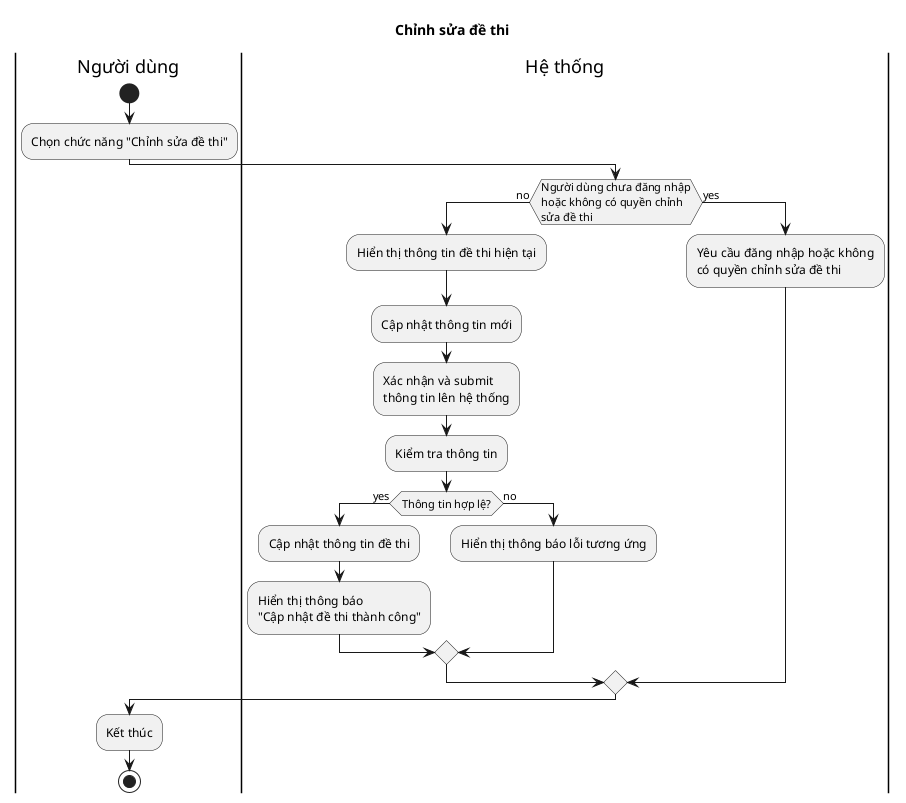 @startuml
title Chỉnh sửa đề thi
|Người dùng|
start
:Chọn chức năng "Chỉnh sửa đề thi";
|Hệ thống|
if (Người dùng chưa đăng nhập\nhoặc không có quyền chỉnh\nsửa đề thi) then (no)
  :Hiển thị thông tin đề thi hiện tại;
  :Cập nhật thông tin mới;
  :Xác nhận và submit \nthông tin lên hệ thống;
  |Hệ thống|
  :Kiểm tra thông tin;
  if (Thông tin hợp lệ?) then (yes)
    :Cập nhật thông tin đề thi;
    :Hiển thị thông báo\n"Cập nhật đề thi thành công";
  else (no)
    :Hiển thị thông báo lỗi tương ứng;
  endif
else (yes)
  :Yêu cầu đăng nhập hoặc không\ncó quyền chỉnh sửa đề thi;
endif
|Người dùng|
:Kết thúc;
stop
@enduml
